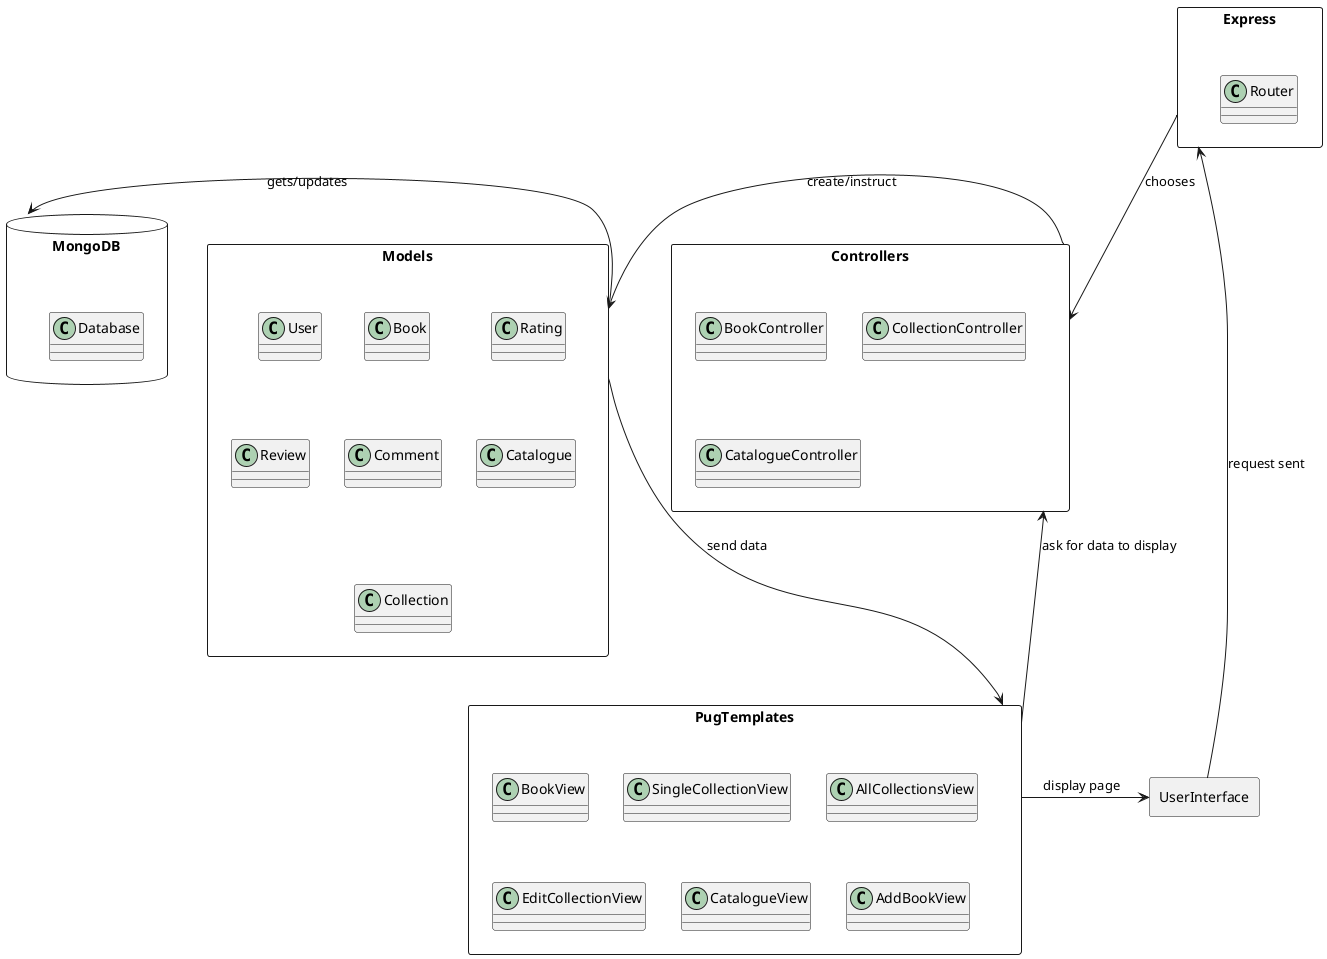 @startuml
Models -left-> MongoDB : gets/updates
Express -down-> Controllers : chooses
Controllers-> Models : create/instruct
Models -down-> PugTemplates :send data
PugTemplates -left-> Controllers: ask for data to display
UserInterface -left-> Express : request sent
PugTemplates -right-> UserInterface : display page

package MongoDB <<database>> {
class Database
}

package Express <<rectangle>> {
class Router
}

package Controllers <<rectangle>> {
class BookController
class CollectionController
class CatalogueController
}

package Models <<rectangle>> {
class User
class Book
class Rating
class Review
class Comment
class Catalogue
class Collection
}

package PugTemplates <<rectangle>> {
class BookView
class SingleCollectionView
class AllCollectionsView
class EditCollectionView
class CatalogueView
class AddBookView
}

package UserInterface <<rectangle>> {
}
@enduml